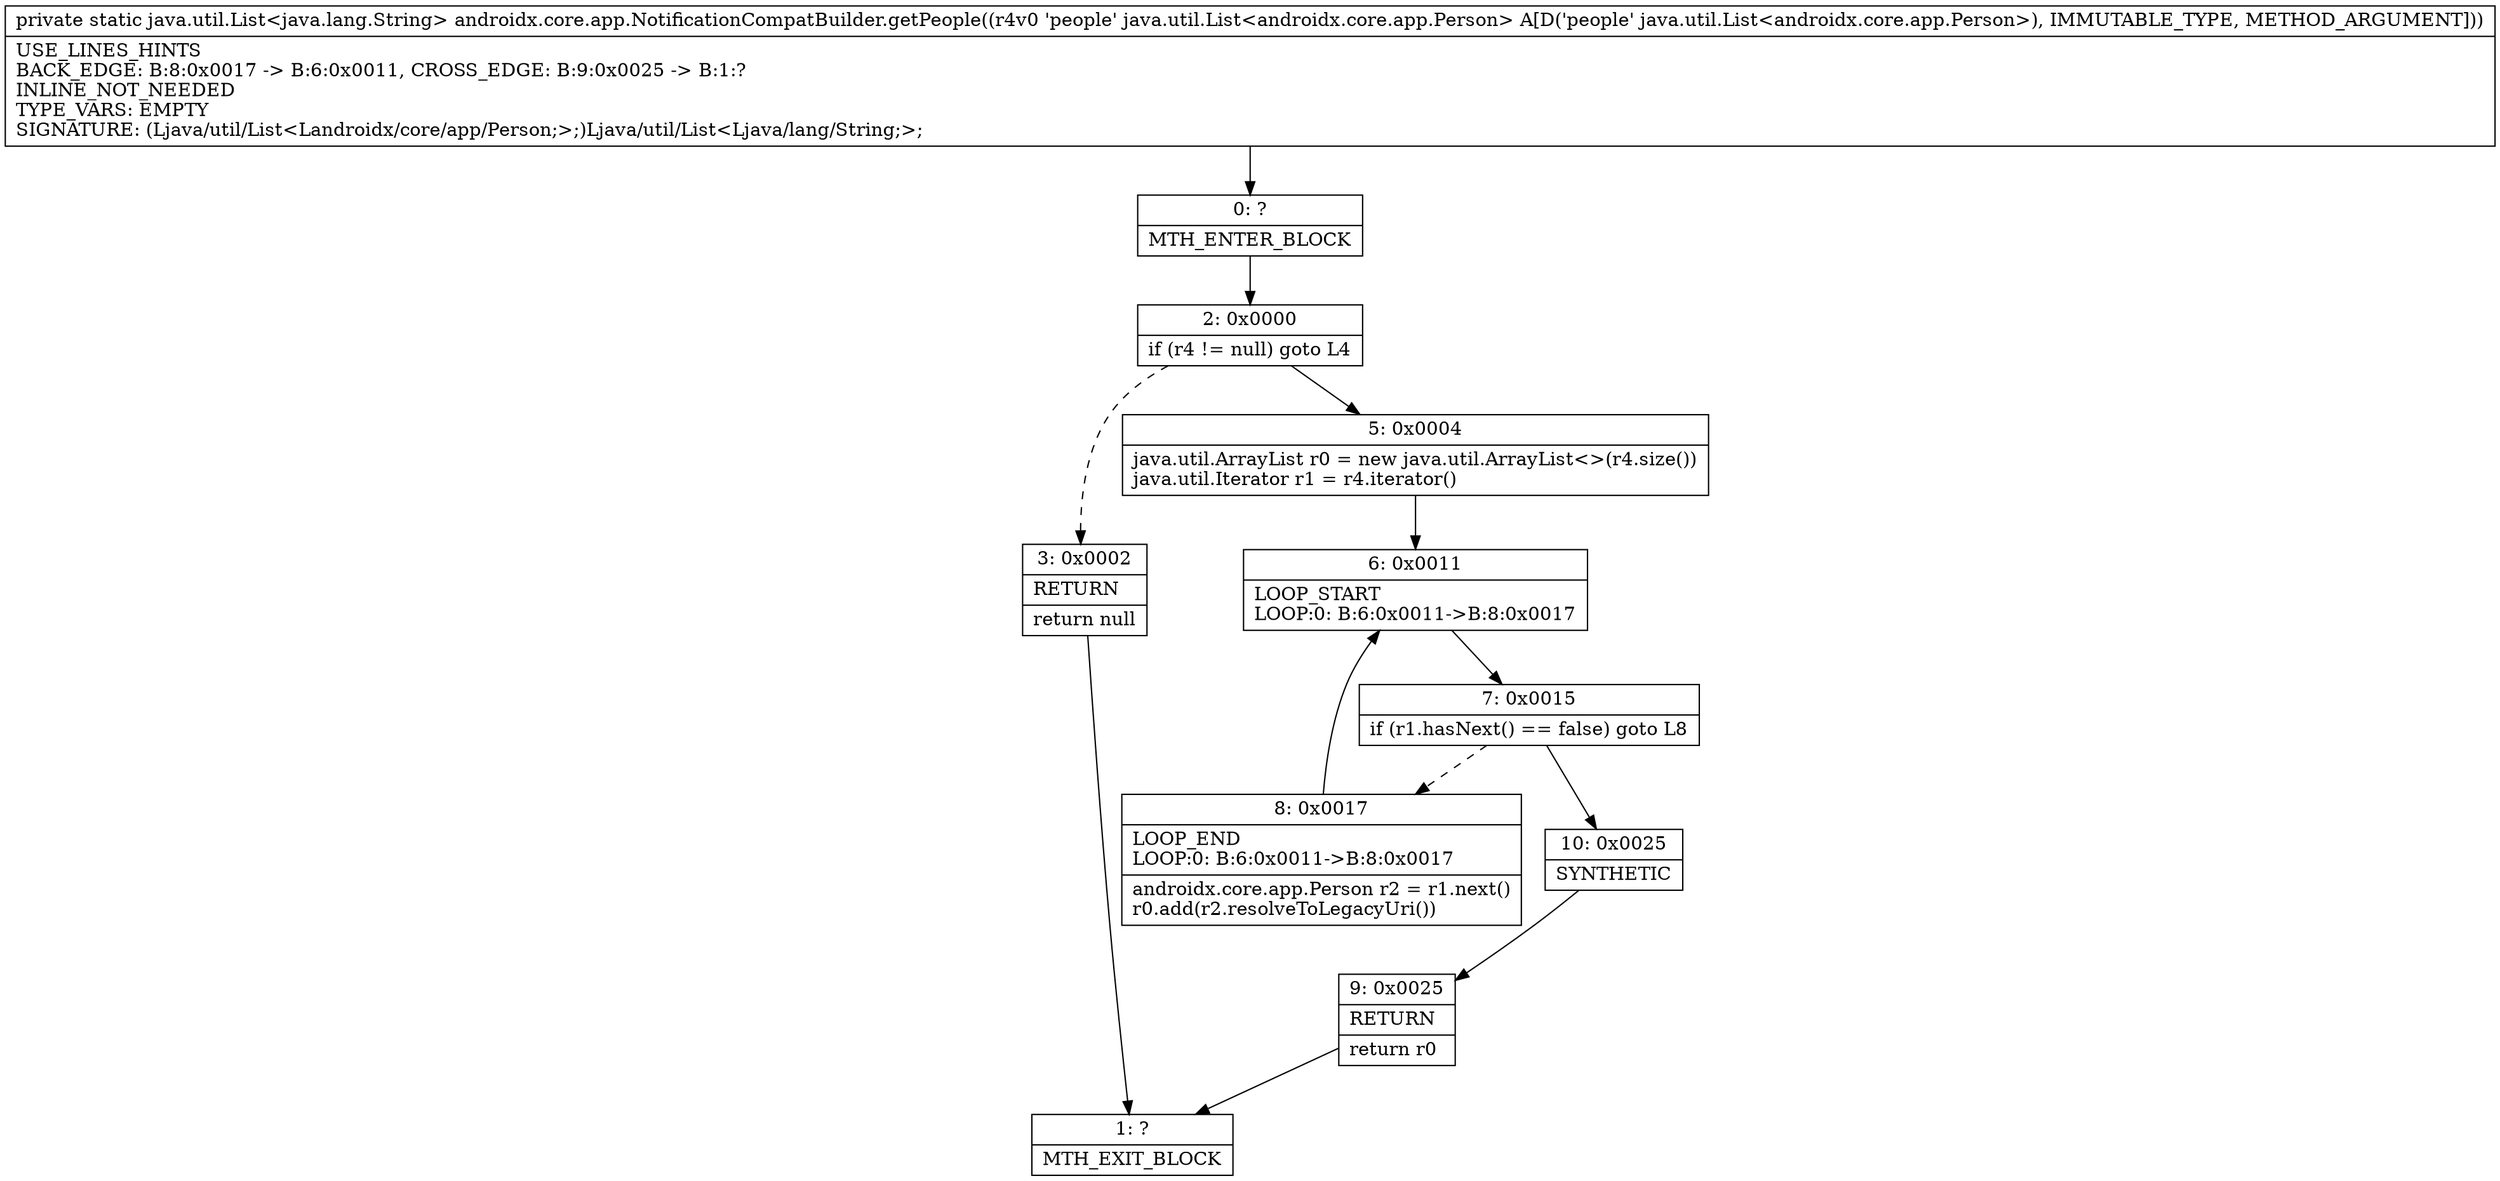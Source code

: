digraph "CFG forandroidx.core.app.NotificationCompatBuilder.getPeople(Ljava\/util\/List;)Ljava\/util\/List;" {
Node_0 [shape=record,label="{0\:\ ?|MTH_ENTER_BLOCK\l}"];
Node_2 [shape=record,label="{2\:\ 0x0000|if (r4 != null) goto L4\l}"];
Node_3 [shape=record,label="{3\:\ 0x0002|RETURN\l|return null\l}"];
Node_1 [shape=record,label="{1\:\ ?|MTH_EXIT_BLOCK\l}"];
Node_5 [shape=record,label="{5\:\ 0x0004|java.util.ArrayList r0 = new java.util.ArrayList\<\>(r4.size())\ljava.util.Iterator r1 = r4.iterator()\l}"];
Node_6 [shape=record,label="{6\:\ 0x0011|LOOP_START\lLOOP:0: B:6:0x0011\-\>B:8:0x0017\l}"];
Node_7 [shape=record,label="{7\:\ 0x0015|if (r1.hasNext() == false) goto L8\l}"];
Node_8 [shape=record,label="{8\:\ 0x0017|LOOP_END\lLOOP:0: B:6:0x0011\-\>B:8:0x0017\l|androidx.core.app.Person r2 = r1.next()\lr0.add(r2.resolveToLegacyUri())\l}"];
Node_10 [shape=record,label="{10\:\ 0x0025|SYNTHETIC\l}"];
Node_9 [shape=record,label="{9\:\ 0x0025|RETURN\l|return r0\l}"];
MethodNode[shape=record,label="{private static java.util.List\<java.lang.String\> androidx.core.app.NotificationCompatBuilder.getPeople((r4v0 'people' java.util.List\<androidx.core.app.Person\> A[D('people' java.util.List\<androidx.core.app.Person\>), IMMUTABLE_TYPE, METHOD_ARGUMENT]))  | USE_LINES_HINTS\lBACK_EDGE: B:8:0x0017 \-\> B:6:0x0011, CROSS_EDGE: B:9:0x0025 \-\> B:1:?\lINLINE_NOT_NEEDED\lTYPE_VARS: EMPTY\lSIGNATURE: (Ljava\/util\/List\<Landroidx\/core\/app\/Person;\>;)Ljava\/util\/List\<Ljava\/lang\/String;\>;\l}"];
MethodNode -> Node_0;Node_0 -> Node_2;
Node_2 -> Node_3[style=dashed];
Node_2 -> Node_5;
Node_3 -> Node_1;
Node_5 -> Node_6;
Node_6 -> Node_7;
Node_7 -> Node_8[style=dashed];
Node_7 -> Node_10;
Node_8 -> Node_6;
Node_10 -> Node_9;
Node_9 -> Node_1;
}

